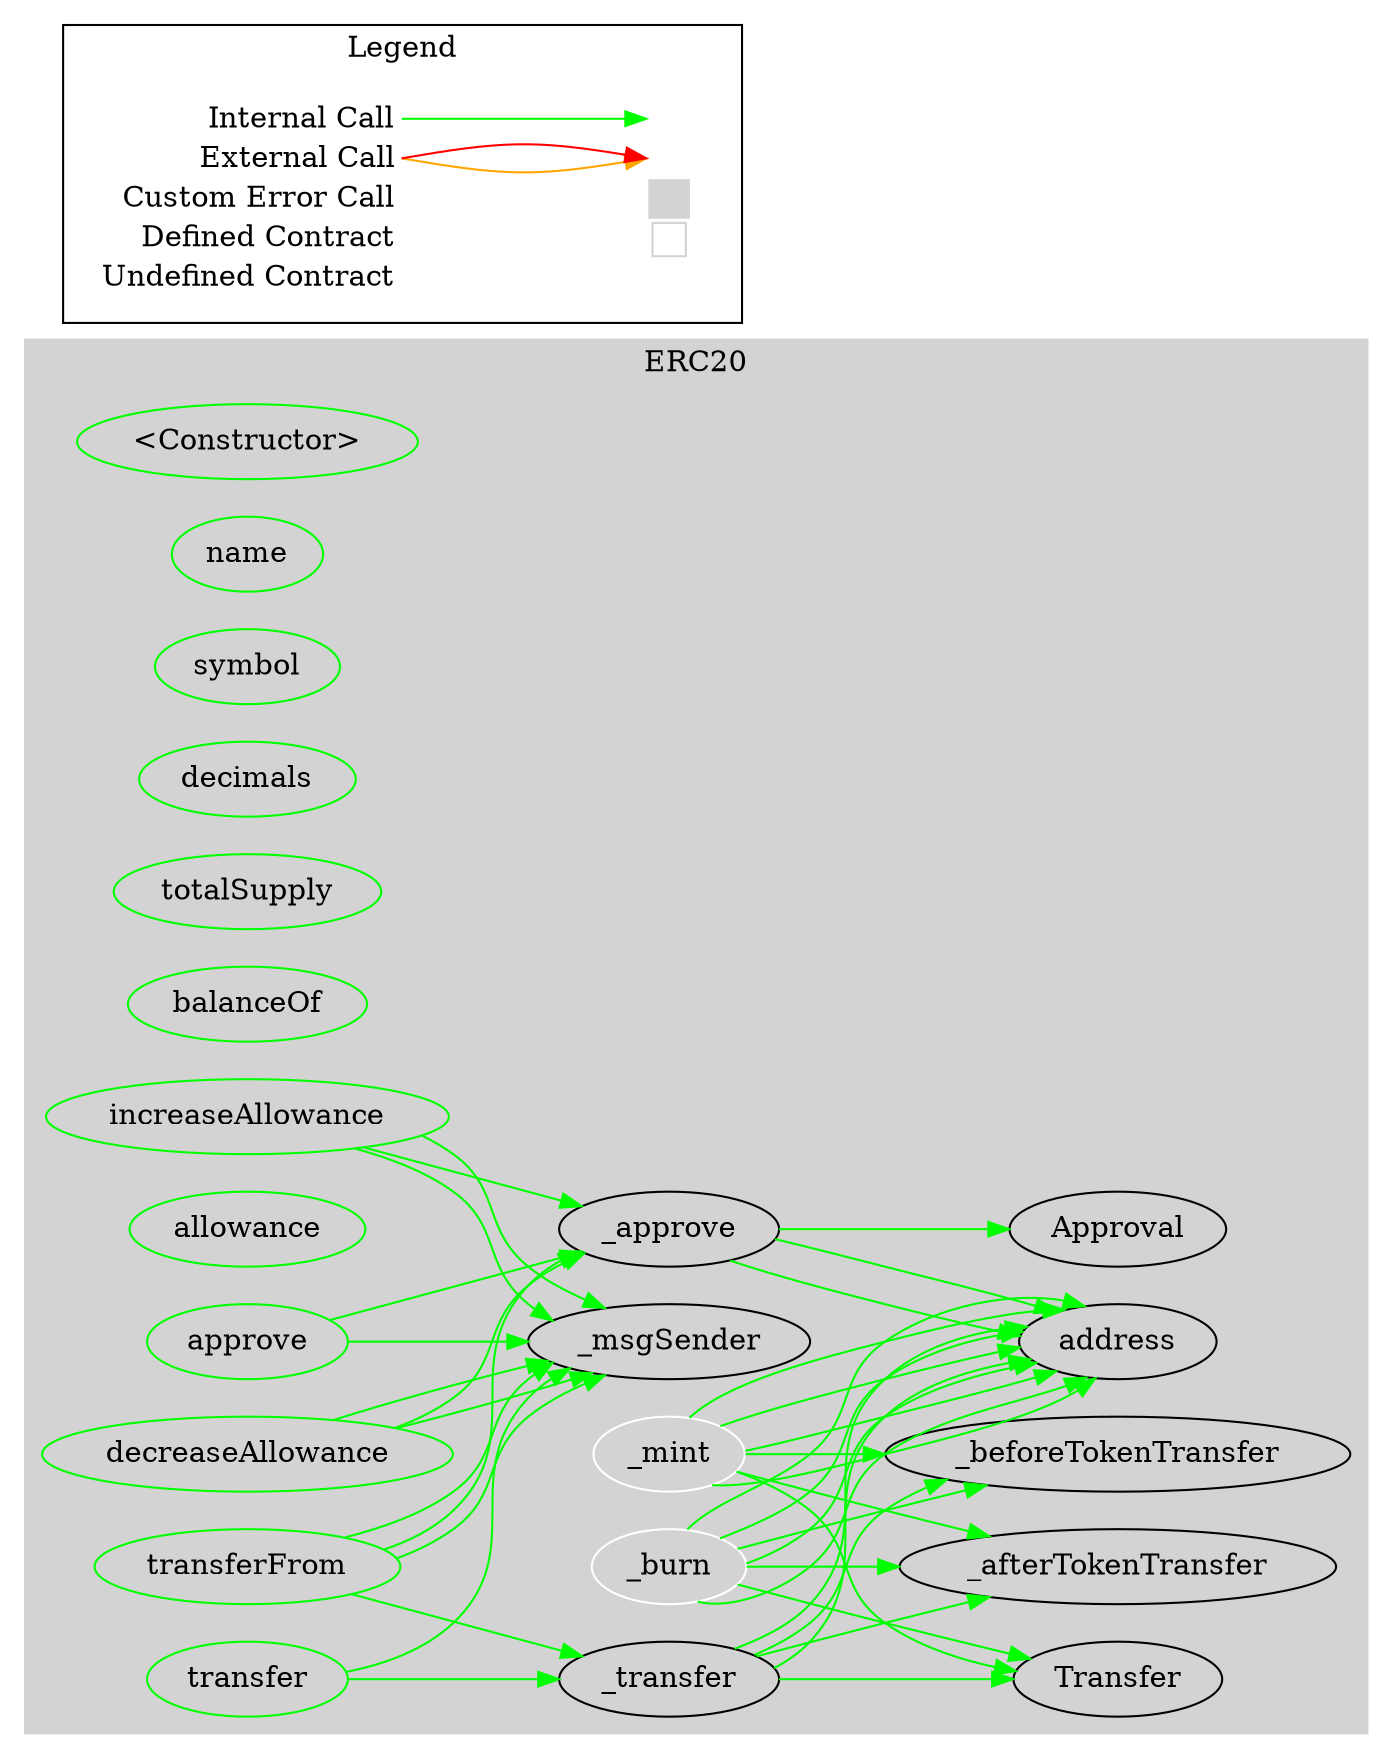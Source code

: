 digraph G {
  graph [ ratio = "auto", page = "100", compound =true ];
subgraph "clusterERC20" {
  graph [ label = "ERC20", color = "lightgray", style = "filled", bgcolor = "lightgray" ];
  "ERC20.<Constructor>" [ label = "<Constructor>", color = "green" ];
  "ERC20.name" [ label = "name", color = "green" ];
  "ERC20.symbol" [ label = "symbol", color = "green" ];
  "ERC20.decimals" [ label = "decimals", color = "green" ];
  "ERC20.totalSupply" [ label = "totalSupply", color = "green" ];
  "ERC20.balanceOf" [ label = "balanceOf", color = "green" ];
  "ERC20.transfer" [ label = "transfer", color = "green" ];
  "ERC20.allowance" [ label = "allowance", color = "green" ];
  "ERC20.approve" [ label = "approve", color = "green" ];
  "ERC20.transferFrom" [ label = "transferFrom", color = "green" ];
  "ERC20.increaseAllowance" [ label = "increaseAllowance", color = "green" ];
  "ERC20.decreaseAllowance" [ label = "decreaseAllowance", color = "green" ];
  "ERC20._transfer" [ label = "_transfer" ];
  "ERC20._mint" [ label = "_mint", color = "white" ];
  "ERC20._burn" [ label = "_burn", color = "white" ];
  "ERC20._approve" [ label = "_approve" ];
  "ERC20._beforeTokenTransfer" [ label = "_beforeTokenTransfer" ];
  "ERC20._afterTokenTransfer" [ label = "_afterTokenTransfer" ];
  "ERC20._msgSender" [ label = "_msgSender" ];
  "ERC20.address" [ label = "address" ];
  "ERC20.Transfer" [ label = "Transfer" ];
  "ERC20.Approval" [ label = "Approval" ];
}

  "ERC20.transfer";
  "ERC20._transfer";
  "ERC20._msgSender";
  "ERC20.approve";
  "ERC20._approve";
  "ERC20.transferFrom";
  "ERC20.increaseAllowance";
  "ERC20.decreaseAllowance";
  "ERC20.address";
  "ERC20._beforeTokenTransfer";
  "ERC20.Transfer";
  "ERC20._afterTokenTransfer";
  "ERC20._mint";
  "ERC20._burn";
  "ERC20.Approval";
  "ERC20.transfer" -> "ERC20._transfer" [ color = "green" ];
  "ERC20.transfer" -> "ERC20._msgSender" [ color = "green" ];
  "ERC20.approve" -> "ERC20._approve" [ color = "green" ];
  "ERC20.approve" -> "ERC20._msgSender" [ color = "green" ];
  "ERC20.transferFrom" -> "ERC20._transfer" [ color = "green" ];
  "ERC20.transferFrom" -> "ERC20._msgSender" [ color = "green" ];
  "ERC20.transferFrom" -> "ERC20._approve" [ color = "green" ];
  "ERC20.transferFrom" -> "ERC20._msgSender" [ color = "green" ];
  "ERC20.increaseAllowance" -> "ERC20._approve" [ color = "green" ];
  "ERC20.increaseAllowance" -> "ERC20._msgSender" [ color = "green" ];
  "ERC20.increaseAllowance" -> "ERC20._msgSender" [ color = "green" ];
  "ERC20.decreaseAllowance" -> "ERC20._msgSender" [ color = "green" ];
  "ERC20.decreaseAllowance" -> "ERC20._approve" [ color = "green" ];
  "ERC20.decreaseAllowance" -> "ERC20._msgSender" [ color = "green" ];
  "ERC20._transfer" -> "ERC20.address" [ color = "green" ];
  "ERC20._transfer" -> "ERC20.address" [ color = "green" ];
  "ERC20._transfer" -> "ERC20._beforeTokenTransfer" [ color = "green" ];
  "ERC20._transfer" -> "ERC20.Transfer" [ color = "green" ];
  "ERC20._transfer" -> "ERC20._afterTokenTransfer" [ color = "green" ];
  "ERC20._mint" -> "ERC20.address" [ color = "green" ];
  "ERC20._mint" -> "ERC20._beforeTokenTransfer" [ color = "green" ];
  "ERC20._mint" -> "ERC20.address" [ color = "green" ];
  "ERC20._mint" -> "ERC20.Transfer" [ color = "green" ];
  "ERC20._mint" -> "ERC20.address" [ color = "green" ];
  "ERC20._mint" -> "ERC20._afterTokenTransfer" [ color = "green" ];
  "ERC20._mint" -> "ERC20.address" [ color = "green" ];
  "ERC20._burn" -> "ERC20.address" [ color = "green" ];
  "ERC20._burn" -> "ERC20._beforeTokenTransfer" [ color = "green" ];
  "ERC20._burn" -> "ERC20.address" [ color = "green" ];
  "ERC20._burn" -> "ERC20.Transfer" [ color = "green" ];
  "ERC20._burn" -> "ERC20.address" [ color = "green" ];
  "ERC20._burn" -> "ERC20._afterTokenTransfer" [ color = "green" ];
  "ERC20._burn" -> "ERC20.address" [ color = "green" ];
  "ERC20._approve" -> "ERC20.address" [ color = "green" ];
  "ERC20._approve" -> "ERC20.address" [ color = "green" ];
  "ERC20._approve" -> "ERC20.Approval" [ color = "green" ];


rankdir=LR
node [shape=plaintext]
subgraph cluster_01 { 
label = "Legend";
key [label=<<table border="0" cellpadding="2" cellspacing="0" cellborder="0">
  <tr><td align="right" port="i1">Internal Call</td></tr>
  <tr><td align="right" port="i2">External Call</td></tr>
  <tr><td align="right" port="i2">Custom Error Call</td></tr>
  <tr><td align="right" port="i3">Defined Contract</td></tr>
  <tr><td align="right" port="i4">Undefined Contract</td></tr>
  </table>>]
key2 [label=<<table border="0" cellpadding="2" cellspacing="0" cellborder="0">
  <tr><td port="i1">&nbsp;&nbsp;&nbsp;</td></tr>
  <tr><td port="i2">&nbsp;&nbsp;&nbsp;</td></tr>
  <tr><td port="i3" bgcolor="lightgray">&nbsp;&nbsp;&nbsp;</td></tr>
  <tr><td port="i4">
    <table border="1" cellborder="0" cellspacing="0" cellpadding="7" color="lightgray">
      <tr>
       <td></td>
      </tr>
     </table>
  </td></tr>
  </table>>]
key:i1:e -> key2:i1:w [color="green"]
key:i2:e -> key2:i2:w [color="orange"]
key:i2:e -> key2:i2:w [color="red"]
}
}

